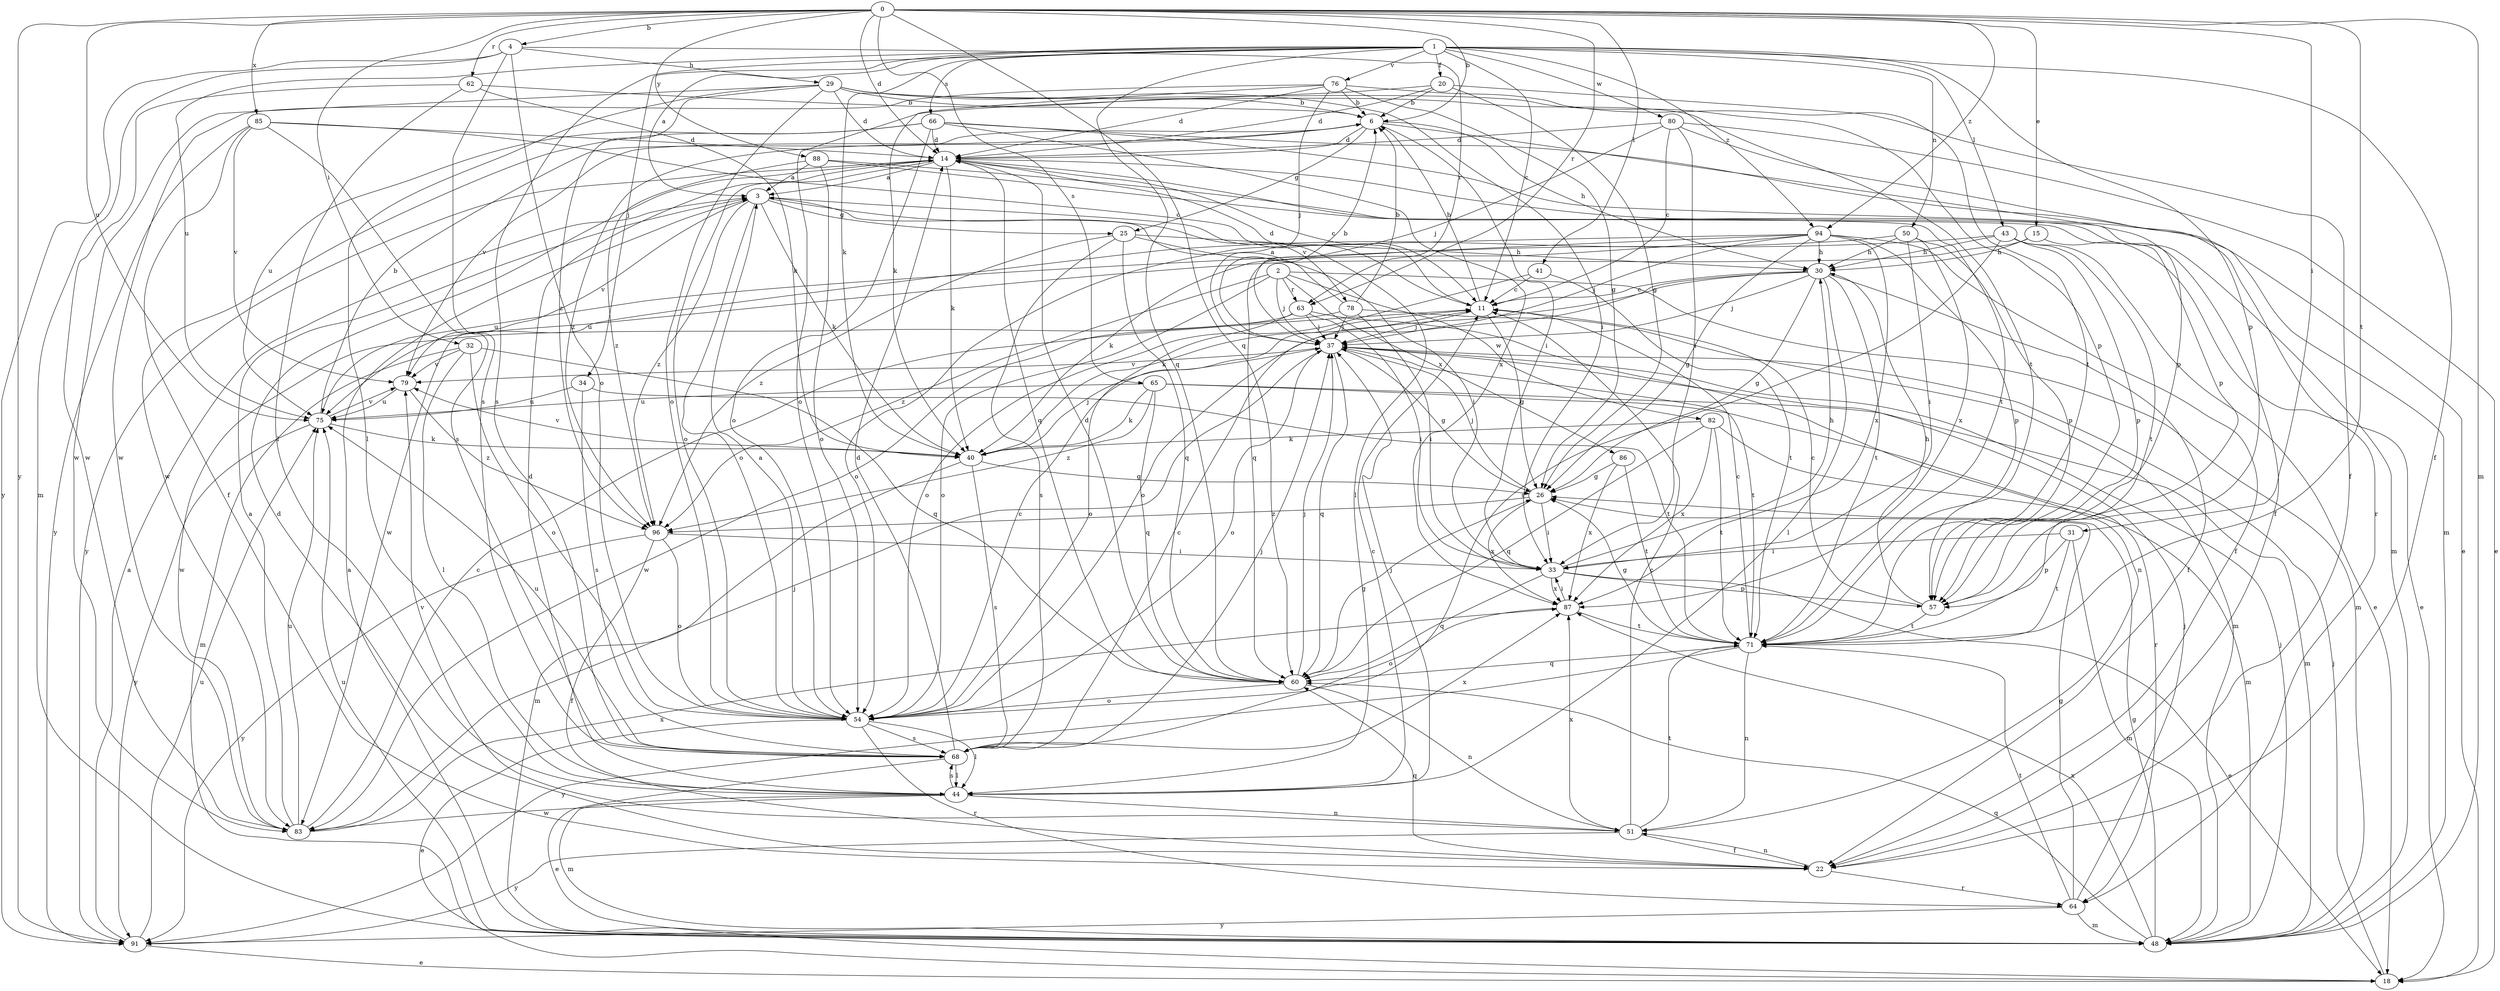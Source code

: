 strict digraph  {
0;
1;
2;
3;
4;
6;
11;
14;
15;
18;
20;
22;
25;
26;
29;
30;
31;
32;
33;
34;
37;
40;
41;
43;
44;
48;
50;
51;
54;
57;
60;
62;
63;
64;
65;
66;
68;
71;
75;
76;
78;
79;
80;
82;
83;
85;
86;
87;
88;
91;
94;
96;
0 -> 4  [label=b];
0 -> 6  [label=b];
0 -> 14  [label=d];
0 -> 15  [label=e];
0 -> 31  [label=i];
0 -> 32  [label=i];
0 -> 41  [label=l];
0 -> 48  [label=m];
0 -> 60  [label=q];
0 -> 62  [label=r];
0 -> 63  [label=r];
0 -> 65  [label=s];
0 -> 71  [label=t];
0 -> 75  [label=u];
0 -> 85  [label=x];
0 -> 88  [label=y];
0 -> 91  [label=y];
0 -> 94  [label=z];
1 -> 3  [label=a];
1 -> 11  [label=c];
1 -> 20  [label=f];
1 -> 22  [label=f];
1 -> 34  [label=j];
1 -> 40  [label=k];
1 -> 43  [label=l];
1 -> 50  [label=n];
1 -> 57  [label=p];
1 -> 60  [label=q];
1 -> 66  [label=s];
1 -> 68  [label=s];
1 -> 75  [label=u];
1 -> 76  [label=v];
1 -> 80  [label=w];
1 -> 94  [label=z];
2 -> 37  [label=j];
2 -> 48  [label=m];
2 -> 54  [label=o];
2 -> 63  [label=r];
2 -> 82  [label=w];
2 -> 86  [label=x];
2 -> 96  [label=z];
3 -> 25  [label=g];
3 -> 40  [label=k];
3 -> 44  [label=l];
3 -> 54  [label=o];
3 -> 78  [label=v];
3 -> 79  [label=v];
3 -> 96  [label=z];
4 -> 29  [label=h];
4 -> 48  [label=m];
4 -> 54  [label=o];
4 -> 63  [label=r];
4 -> 68  [label=s];
4 -> 91  [label=y];
6 -> 14  [label=d];
6 -> 25  [label=g];
6 -> 30  [label=h];
6 -> 33  [label=i];
6 -> 57  [label=p];
6 -> 79  [label=v];
6 -> 96  [label=z];
11 -> 6  [label=b];
11 -> 14  [label=d];
11 -> 26  [label=g];
11 -> 37  [label=j];
14 -> 3  [label=a];
14 -> 11  [label=c];
14 -> 40  [label=k];
14 -> 48  [label=m];
14 -> 54  [label=o];
14 -> 60  [label=q];
14 -> 71  [label=t];
14 -> 91  [label=y];
15 -> 18  [label=e];
15 -> 30  [label=h];
15 -> 75  [label=u];
18 -> 37  [label=j];
20 -> 6  [label=b];
20 -> 14  [label=d];
20 -> 22  [label=f];
20 -> 26  [label=g];
20 -> 54  [label=o];
22 -> 14  [label=d];
22 -> 51  [label=n];
22 -> 60  [label=q];
22 -> 64  [label=r];
25 -> 30  [label=h];
25 -> 33  [label=i];
25 -> 60  [label=q];
25 -> 68  [label=s];
25 -> 96  [label=z];
26 -> 33  [label=i];
26 -> 37  [label=j];
26 -> 87  [label=x];
26 -> 96  [label=z];
29 -> 6  [label=b];
29 -> 14  [label=d];
29 -> 33  [label=i];
29 -> 44  [label=l];
29 -> 54  [label=o];
29 -> 57  [label=p];
29 -> 71  [label=t];
29 -> 83  [label=w];
29 -> 96  [label=z];
30 -> 11  [label=c];
30 -> 22  [label=f];
30 -> 26  [label=g];
30 -> 37  [label=j];
30 -> 40  [label=k];
30 -> 44  [label=l];
30 -> 54  [label=o];
30 -> 71  [label=t];
31 -> 33  [label=i];
31 -> 48  [label=m];
31 -> 57  [label=p];
31 -> 71  [label=t];
32 -> 44  [label=l];
32 -> 48  [label=m];
32 -> 54  [label=o];
32 -> 60  [label=q];
32 -> 79  [label=v];
33 -> 18  [label=e];
33 -> 30  [label=h];
33 -> 57  [label=p];
33 -> 60  [label=q];
33 -> 87  [label=x];
34 -> 68  [label=s];
34 -> 71  [label=t];
34 -> 75  [label=u];
37 -> 6  [label=b];
37 -> 26  [label=g];
37 -> 54  [label=o];
37 -> 60  [label=q];
37 -> 71  [label=t];
37 -> 79  [label=v];
40 -> 26  [label=g];
40 -> 37  [label=j];
40 -> 48  [label=m];
40 -> 68  [label=s];
40 -> 79  [label=v];
41 -> 11  [label=c];
41 -> 54  [label=o];
41 -> 71  [label=t];
43 -> 18  [label=e];
43 -> 30  [label=h];
43 -> 57  [label=p];
43 -> 68  [label=s];
43 -> 71  [label=t];
43 -> 75  [label=u];
44 -> 11  [label=c];
44 -> 14  [label=d];
44 -> 37  [label=j];
44 -> 48  [label=m];
44 -> 51  [label=n];
44 -> 68  [label=s];
44 -> 83  [label=w];
48 -> 3  [label=a];
48 -> 26  [label=g];
48 -> 37  [label=j];
48 -> 60  [label=q];
48 -> 75  [label=u];
48 -> 87  [label=x];
50 -> 30  [label=h];
50 -> 33  [label=i];
50 -> 57  [label=p];
50 -> 83  [label=w];
50 -> 87  [label=x];
51 -> 11  [label=c];
51 -> 22  [label=f];
51 -> 71  [label=t];
51 -> 79  [label=v];
51 -> 87  [label=x];
51 -> 91  [label=y];
54 -> 3  [label=a];
54 -> 11  [label=c];
54 -> 18  [label=e];
54 -> 44  [label=l];
54 -> 64  [label=r];
54 -> 68  [label=s];
57 -> 11  [label=c];
57 -> 30  [label=h];
57 -> 71  [label=t];
60 -> 14  [label=d];
60 -> 26  [label=g];
60 -> 37  [label=j];
60 -> 51  [label=n];
60 -> 54  [label=o];
62 -> 6  [label=b];
62 -> 40  [label=k];
62 -> 44  [label=l];
62 -> 83  [label=w];
63 -> 33  [label=i];
63 -> 37  [label=j];
63 -> 51  [label=n];
63 -> 54  [label=o];
63 -> 83  [label=w];
64 -> 26  [label=g];
64 -> 37  [label=j];
64 -> 48  [label=m];
64 -> 71  [label=t];
64 -> 91  [label=y];
65 -> 40  [label=k];
65 -> 48  [label=m];
65 -> 60  [label=q];
65 -> 64  [label=r];
65 -> 75  [label=u];
65 -> 96  [label=z];
66 -> 14  [label=d];
66 -> 18  [label=e];
66 -> 54  [label=o];
66 -> 64  [label=r];
66 -> 75  [label=u];
66 -> 83  [label=w];
66 -> 87  [label=x];
68 -> 11  [label=c];
68 -> 14  [label=d];
68 -> 18  [label=e];
68 -> 37  [label=j];
68 -> 44  [label=l];
68 -> 75  [label=u];
68 -> 87  [label=x];
71 -> 11  [label=c];
71 -> 26  [label=g];
71 -> 51  [label=n];
71 -> 60  [label=q];
71 -> 91  [label=y];
75 -> 6  [label=b];
75 -> 40  [label=k];
75 -> 79  [label=v];
75 -> 91  [label=y];
76 -> 6  [label=b];
76 -> 14  [label=d];
76 -> 26  [label=g];
76 -> 37  [label=j];
76 -> 40  [label=k];
76 -> 71  [label=t];
76 -> 83  [label=w];
78 -> 3  [label=a];
78 -> 6  [label=b];
78 -> 33  [label=i];
78 -> 37  [label=j];
78 -> 48  [label=m];
78 -> 83  [label=w];
79 -> 75  [label=u];
79 -> 96  [label=z];
80 -> 11  [label=c];
80 -> 14  [label=d];
80 -> 18  [label=e];
80 -> 33  [label=i];
80 -> 37  [label=j];
80 -> 48  [label=m];
82 -> 40  [label=k];
82 -> 48  [label=m];
82 -> 60  [label=q];
82 -> 71  [label=t];
82 -> 87  [label=x];
83 -> 3  [label=a];
83 -> 11  [label=c];
83 -> 37  [label=j];
83 -> 75  [label=u];
83 -> 87  [label=x];
85 -> 11  [label=c];
85 -> 14  [label=d];
85 -> 22  [label=f];
85 -> 68  [label=s];
85 -> 79  [label=v];
85 -> 91  [label=y];
86 -> 26  [label=g];
86 -> 71  [label=t];
86 -> 87  [label=x];
87 -> 33  [label=i];
87 -> 54  [label=o];
87 -> 71  [label=t];
88 -> 3  [label=a];
88 -> 22  [label=f];
88 -> 54  [label=o];
88 -> 57  [label=p];
88 -> 96  [label=z];
91 -> 3  [label=a];
91 -> 18  [label=e];
91 -> 75  [label=u];
94 -> 22  [label=f];
94 -> 26  [label=g];
94 -> 30  [label=h];
94 -> 37  [label=j];
94 -> 40  [label=k];
94 -> 54  [label=o];
94 -> 57  [label=p];
94 -> 60  [label=q];
94 -> 87  [label=x];
96 -> 22  [label=f];
96 -> 33  [label=i];
96 -> 54  [label=o];
96 -> 91  [label=y];
}
